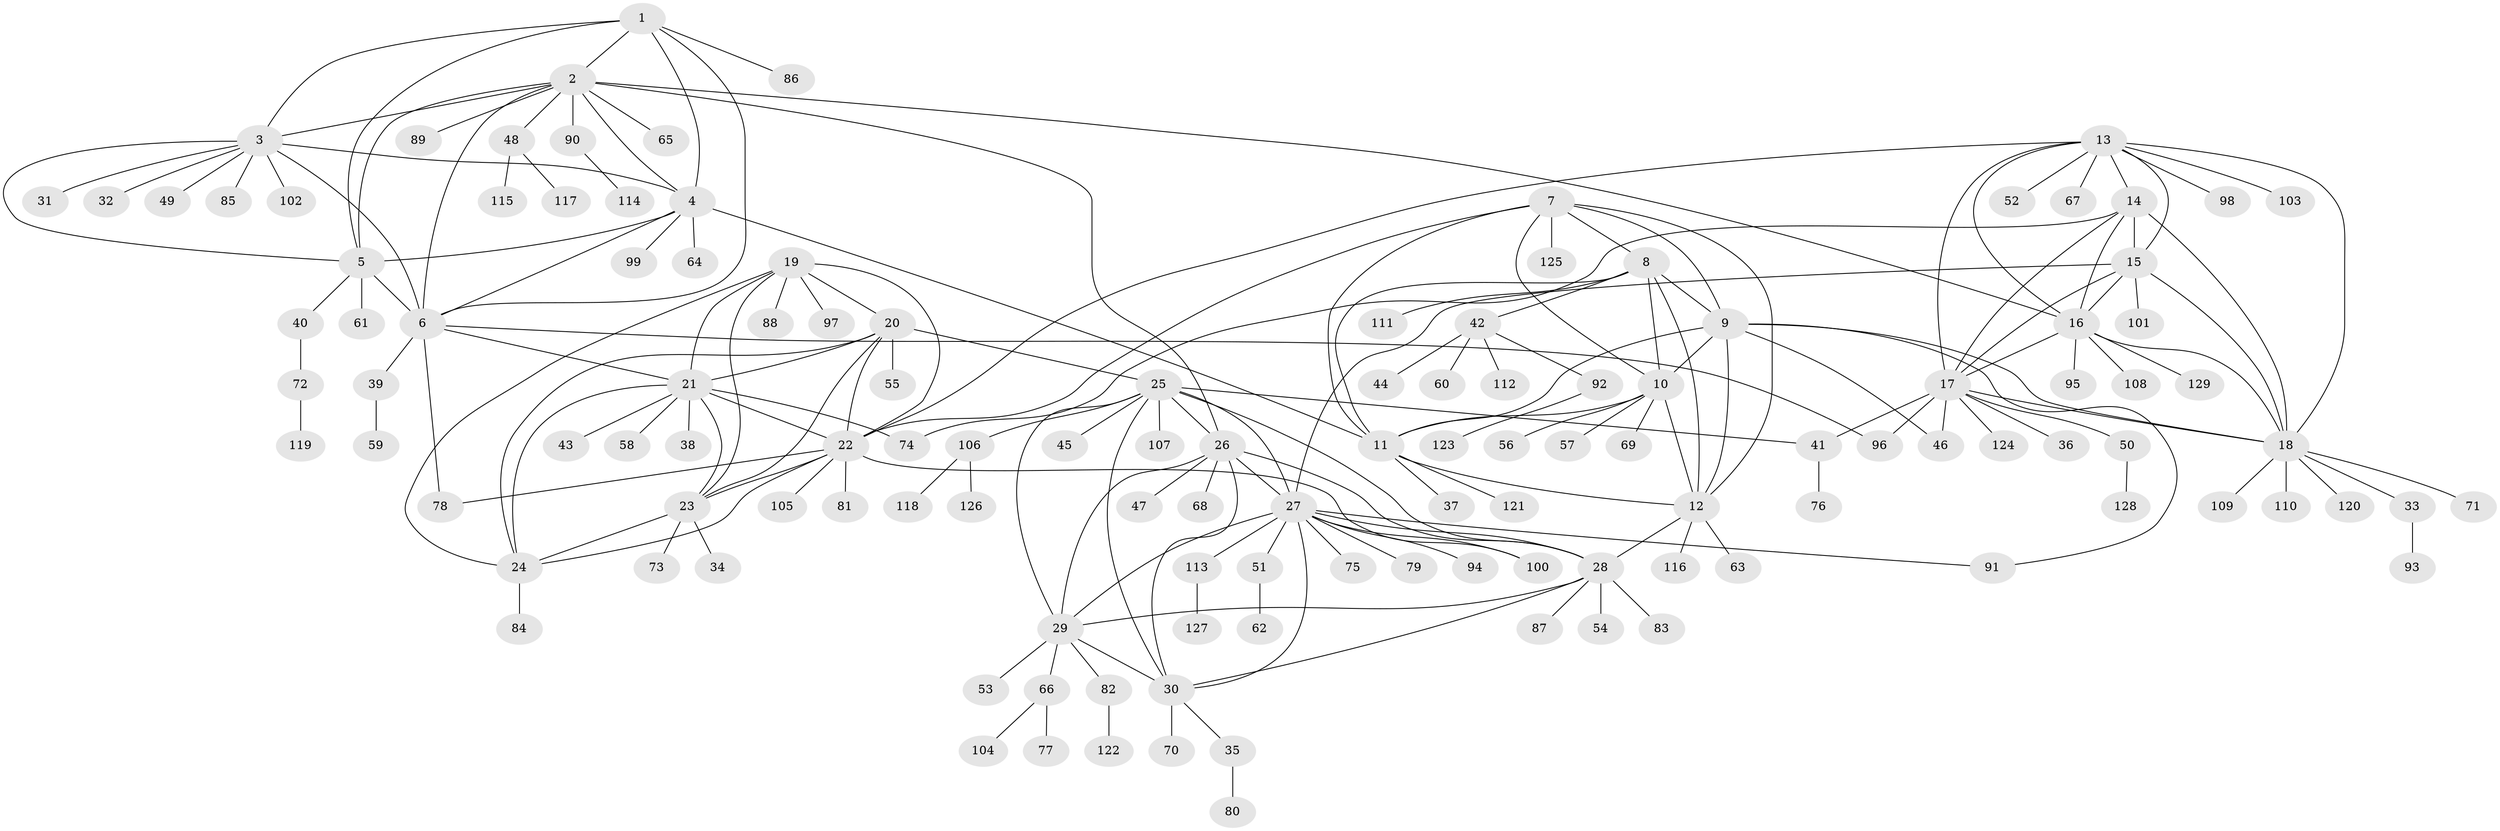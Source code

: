// Generated by graph-tools (version 1.1) at 2025/37/03/09/25 02:37:22]
// undirected, 129 vertices, 191 edges
graph export_dot {
graph [start="1"]
  node [color=gray90,style=filled];
  1;
  2;
  3;
  4;
  5;
  6;
  7;
  8;
  9;
  10;
  11;
  12;
  13;
  14;
  15;
  16;
  17;
  18;
  19;
  20;
  21;
  22;
  23;
  24;
  25;
  26;
  27;
  28;
  29;
  30;
  31;
  32;
  33;
  34;
  35;
  36;
  37;
  38;
  39;
  40;
  41;
  42;
  43;
  44;
  45;
  46;
  47;
  48;
  49;
  50;
  51;
  52;
  53;
  54;
  55;
  56;
  57;
  58;
  59;
  60;
  61;
  62;
  63;
  64;
  65;
  66;
  67;
  68;
  69;
  70;
  71;
  72;
  73;
  74;
  75;
  76;
  77;
  78;
  79;
  80;
  81;
  82;
  83;
  84;
  85;
  86;
  87;
  88;
  89;
  90;
  91;
  92;
  93;
  94;
  95;
  96;
  97;
  98;
  99;
  100;
  101;
  102;
  103;
  104;
  105;
  106;
  107;
  108;
  109;
  110;
  111;
  112;
  113;
  114;
  115;
  116;
  117;
  118;
  119;
  120;
  121;
  122;
  123;
  124;
  125;
  126;
  127;
  128;
  129;
  1 -- 2;
  1 -- 3;
  1 -- 4;
  1 -- 5;
  1 -- 6;
  1 -- 86;
  2 -- 3;
  2 -- 4;
  2 -- 5;
  2 -- 6;
  2 -- 16;
  2 -- 26;
  2 -- 48;
  2 -- 65;
  2 -- 89;
  2 -- 90;
  3 -- 4;
  3 -- 5;
  3 -- 6;
  3 -- 31;
  3 -- 32;
  3 -- 49;
  3 -- 85;
  3 -- 102;
  4 -- 5;
  4 -- 6;
  4 -- 11;
  4 -- 64;
  4 -- 99;
  5 -- 6;
  5 -- 40;
  5 -- 61;
  6 -- 21;
  6 -- 39;
  6 -- 78;
  6 -- 96;
  7 -- 8;
  7 -- 9;
  7 -- 10;
  7 -- 11;
  7 -- 12;
  7 -- 22;
  7 -- 125;
  8 -- 9;
  8 -- 10;
  8 -- 11;
  8 -- 12;
  8 -- 42;
  8 -- 111;
  9 -- 10;
  9 -- 11;
  9 -- 12;
  9 -- 18;
  9 -- 46;
  9 -- 91;
  10 -- 11;
  10 -- 12;
  10 -- 56;
  10 -- 57;
  10 -- 69;
  11 -- 12;
  11 -- 37;
  11 -- 121;
  12 -- 28;
  12 -- 63;
  12 -- 116;
  13 -- 14;
  13 -- 15;
  13 -- 16;
  13 -- 17;
  13 -- 18;
  13 -- 22;
  13 -- 52;
  13 -- 67;
  13 -- 98;
  13 -- 103;
  14 -- 15;
  14 -- 16;
  14 -- 17;
  14 -- 18;
  14 -- 74;
  15 -- 16;
  15 -- 17;
  15 -- 18;
  15 -- 27;
  15 -- 101;
  16 -- 17;
  16 -- 18;
  16 -- 95;
  16 -- 108;
  16 -- 129;
  17 -- 18;
  17 -- 36;
  17 -- 41;
  17 -- 46;
  17 -- 50;
  17 -- 96;
  17 -- 124;
  18 -- 33;
  18 -- 71;
  18 -- 109;
  18 -- 110;
  18 -- 120;
  19 -- 20;
  19 -- 21;
  19 -- 22;
  19 -- 23;
  19 -- 24;
  19 -- 88;
  19 -- 97;
  20 -- 21;
  20 -- 22;
  20 -- 23;
  20 -- 24;
  20 -- 25;
  20 -- 55;
  21 -- 22;
  21 -- 23;
  21 -- 24;
  21 -- 38;
  21 -- 43;
  21 -- 58;
  21 -- 74;
  22 -- 23;
  22 -- 24;
  22 -- 78;
  22 -- 81;
  22 -- 100;
  22 -- 105;
  23 -- 24;
  23 -- 34;
  23 -- 73;
  24 -- 84;
  25 -- 26;
  25 -- 27;
  25 -- 28;
  25 -- 29;
  25 -- 30;
  25 -- 41;
  25 -- 45;
  25 -- 106;
  25 -- 107;
  26 -- 27;
  26 -- 28;
  26 -- 29;
  26 -- 30;
  26 -- 47;
  26 -- 68;
  27 -- 28;
  27 -- 29;
  27 -- 30;
  27 -- 51;
  27 -- 75;
  27 -- 79;
  27 -- 91;
  27 -- 94;
  27 -- 100;
  27 -- 113;
  28 -- 29;
  28 -- 30;
  28 -- 54;
  28 -- 83;
  28 -- 87;
  29 -- 30;
  29 -- 53;
  29 -- 66;
  29 -- 82;
  30 -- 35;
  30 -- 70;
  33 -- 93;
  35 -- 80;
  39 -- 59;
  40 -- 72;
  41 -- 76;
  42 -- 44;
  42 -- 60;
  42 -- 92;
  42 -- 112;
  48 -- 115;
  48 -- 117;
  50 -- 128;
  51 -- 62;
  66 -- 77;
  66 -- 104;
  72 -- 119;
  82 -- 122;
  90 -- 114;
  92 -- 123;
  106 -- 118;
  106 -- 126;
  113 -- 127;
}
